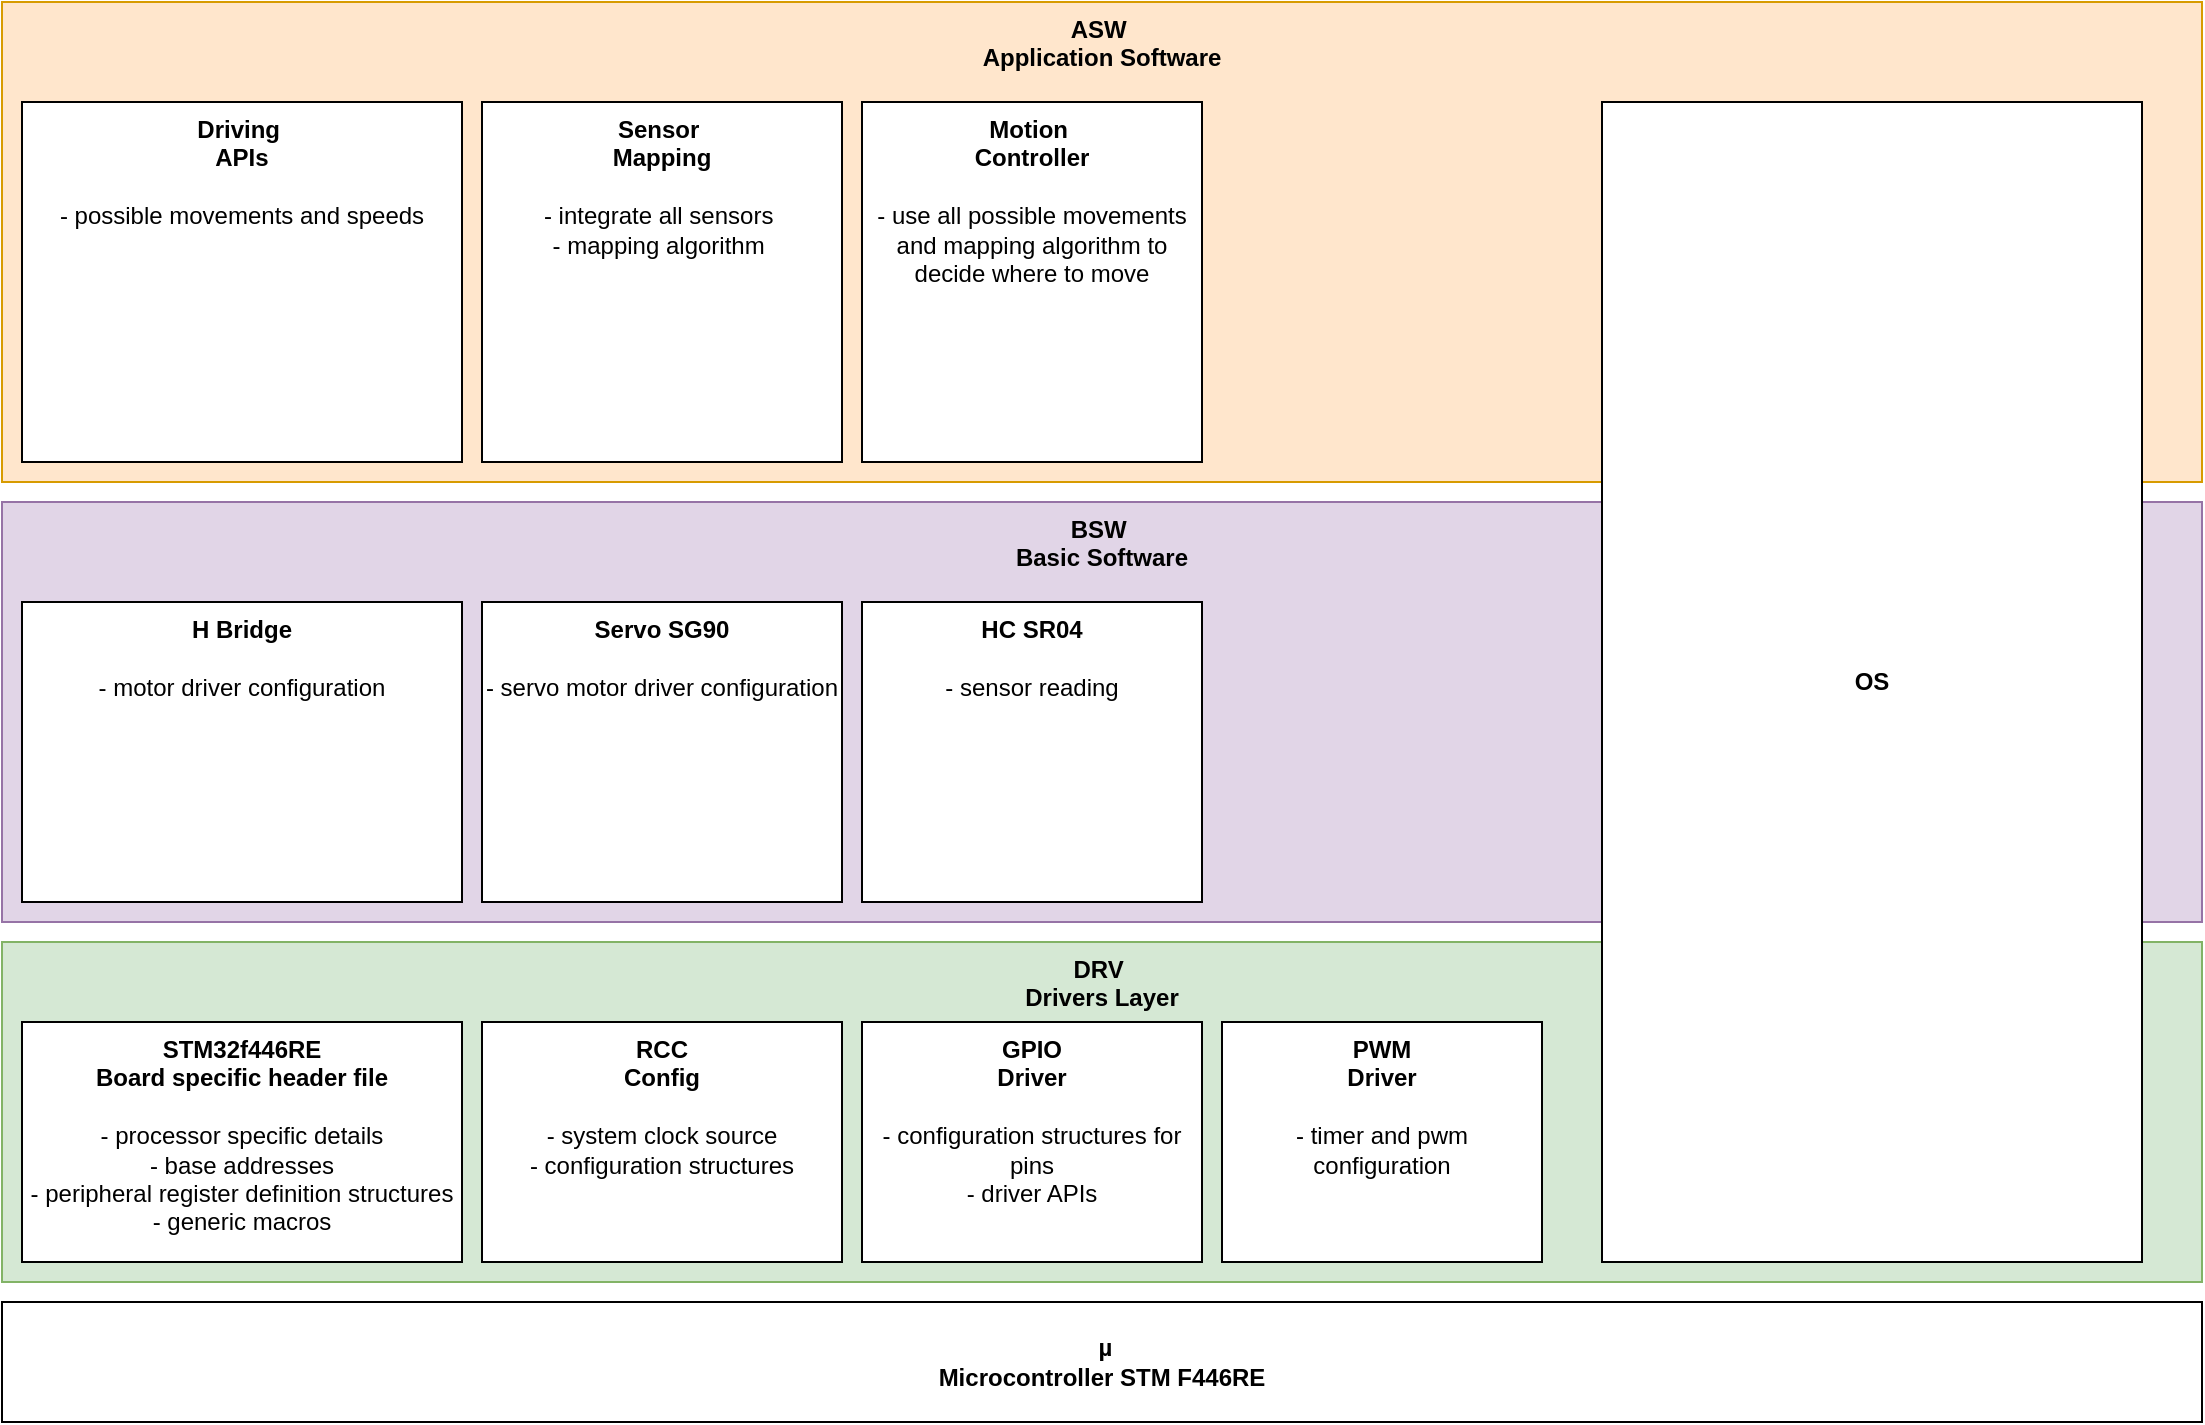 <mxfile version="24.4.13" type="device" pages="3">
  <diagram name="Layers" id="9f46799a-70d6-7492-0946-bef42562c5a5">
    <mxGraphModel dx="1434" dy="866" grid="1" gridSize="10" guides="1" tooltips="1" connect="1" arrows="1" fold="1" page="1" pageScale="1" pageWidth="1100" pageHeight="850" background="none" math="0" shadow="0">
      <root>
        <mxCell id="0" />
        <mxCell id="1" parent="0" />
        <mxCell id="WN5MQBMDulGKWuoHuriL-1" value="&lt;b&gt;&amp;nbsp;µ&lt;br&gt;Microcontroller STM F446RE&lt;/b&gt;" style="rounded=0;whiteSpace=wrap;html=1;" parent="1" vertex="1">
          <mxGeometry y="790" width="1100" height="60" as="geometry" />
        </mxCell>
        <mxCell id="WN5MQBMDulGKWuoHuriL-4" value="&lt;b&gt;BSW&amp;nbsp;&lt;/b&gt;&lt;div&gt;&lt;b&gt;Basic Software&lt;/b&gt;&lt;/div&gt;" style="rounded=0;whiteSpace=wrap;html=1;fillColor=#e1d5e7;strokeColor=#9673a6;verticalAlign=top;" parent="1" vertex="1">
          <mxGeometry y="390" width="1100" height="210" as="geometry" />
        </mxCell>
        <mxCell id="WN5MQBMDulGKWuoHuriL-8" value="&lt;b&gt;ASW&amp;nbsp;&lt;/b&gt;&lt;div&gt;&lt;b&gt;Application Software&lt;/b&gt;&lt;/div&gt;" style="rounded=0;whiteSpace=wrap;html=1;fillColor=#ffe6cc;strokeColor=#d79b00;verticalAlign=top;" parent="1" vertex="1">
          <mxGeometry y="140" width="1100" height="240" as="geometry" />
        </mxCell>
        <UserObject label="&lt;b&gt;DRV&amp;nbsp;&lt;/b&gt;&lt;div&gt;&lt;b&gt;Drivers Layer&lt;/b&gt;&lt;/div&gt;" id="WN5MQBMDulGKWuoHuriL-2">
          <mxCell style="rounded=0;fillColor=#d5e8d4;strokeColor=#82b366;labelPosition=center;verticalLabelPosition=middle;align=center;verticalAlign=top;labelBackgroundColor=none;whiteSpace=wrap;html=1;" parent="1" vertex="1">
            <mxGeometry y="610" width="1100" height="170" as="geometry" />
          </mxCell>
        </UserObject>
        <mxCell id="MaiEa1hWjcTWE9phahz4-1" value="&lt;b&gt;GPIO &lt;br&gt;Driver&lt;/b&gt;&lt;div&gt;&lt;b&gt;&lt;br&gt;&lt;/b&gt;&lt;/div&gt;&lt;div&gt;- configuration structures for pins&lt;/div&gt;&lt;div&gt;- driver APIs&lt;/div&gt;" style="rounded=0;whiteSpace=wrap;html=1;verticalAlign=top;" parent="1" vertex="1">
          <mxGeometry x="430" y="650" width="170" height="120" as="geometry" />
        </mxCell>
        <mxCell id="MaiEa1hWjcTWE9phahz4-2" value="&lt;b&gt;RCC&lt;/b&gt;&lt;div&gt;&lt;b&gt;Config&lt;/b&gt;&lt;/div&gt;&lt;div&gt;&lt;b&gt;&lt;br&gt;&lt;/b&gt;&lt;/div&gt;&lt;div&gt;- system clock source&lt;/div&gt;&lt;div&gt;- configuration structures&lt;/div&gt;" style="rounded=0;whiteSpace=wrap;html=1;verticalAlign=top;" parent="1" vertex="1">
          <mxGeometry x="240" y="650" width="180" height="120" as="geometry" />
        </mxCell>
        <mxCell id="MaiEa1hWjcTWE9phahz4-3" value="&lt;b&gt;STM32f446RE &lt;br&gt;Board specific header file&lt;/b&gt;&lt;div&gt;&lt;b&gt;&lt;br&gt;&lt;/b&gt;&lt;div&gt;- processor specific details&lt;/div&gt;&lt;div&gt;- base addresses&lt;/div&gt;&lt;div&gt;- peripheral register definition structures&lt;/div&gt;&lt;div&gt;- generic macros&lt;/div&gt;&lt;/div&gt;" style="rounded=0;whiteSpace=wrap;html=1;verticalAlign=top;" parent="1" vertex="1">
          <mxGeometry x="10" y="650" width="220" height="120" as="geometry" />
        </mxCell>
        <mxCell id="MaiEa1hWjcTWE9phahz4-4" value="&lt;b&gt;H Bridge&lt;/b&gt;&lt;div&gt;&lt;b&gt;&lt;br&gt;&lt;/b&gt;&lt;/div&gt;&lt;div&gt;- motor driver configuration&lt;/div&gt;" style="rounded=0;whiteSpace=wrap;html=1;verticalAlign=top;" parent="1" vertex="1">
          <mxGeometry x="10" y="440" width="220" height="150" as="geometry" />
        </mxCell>
        <mxCell id="MaiEa1hWjcTWE9phahz4-5" value="&lt;b&gt;HC SR04&lt;/b&gt;&lt;div&gt;&lt;b&gt;&lt;br&gt;&lt;/b&gt;&lt;/div&gt;&lt;div&gt;- sensor reading&lt;/div&gt;" style="rounded=0;whiteSpace=wrap;html=1;verticalAlign=top;" parent="1" vertex="1">
          <mxGeometry x="430" y="440" width="170" height="150" as="geometry" />
        </mxCell>
        <mxCell id="zBuO3BiTxqF9sawM44CD-1" value="&lt;b&gt;PWM&lt;/b&gt;&lt;div&gt;&lt;b&gt;Driver&lt;/b&gt;&lt;/div&gt;&lt;div&gt;&lt;b&gt;&lt;br&gt;&lt;/b&gt;&lt;/div&gt;&lt;div&gt;- timer and pwm configuration&lt;/div&gt;" style="rounded=0;whiteSpace=wrap;html=1;verticalAlign=top;" parent="1" vertex="1">
          <mxGeometry x="610" y="650" width="160" height="120" as="geometry" />
        </mxCell>
        <mxCell id="a-IMrQ7gRq2YyWGtW2x3-1" value="&lt;div&gt;&lt;b&gt;Driving&amp;nbsp;&lt;/b&gt;&lt;/div&gt;&lt;div&gt;&lt;b&gt;APIs&lt;/b&gt;&lt;/div&gt;&lt;div&gt;&lt;b&gt;&lt;br&gt;&lt;/b&gt;&lt;/div&gt;&lt;div&gt;- possible movements and speeds&lt;/div&gt;" style="rounded=0;whiteSpace=wrap;html=1;verticalAlign=top;" parent="1" vertex="1">
          <mxGeometry x="10" y="190" width="220" height="180" as="geometry" />
        </mxCell>
        <mxCell id="a-IMrQ7gRq2YyWGtW2x3-2" value="&lt;b&gt;Sensor&amp;nbsp;&lt;/b&gt;&lt;div&gt;&lt;b&gt;Mapping&lt;/b&gt;&lt;/div&gt;&lt;div&gt;&lt;b&gt;&lt;br&gt;&lt;/b&gt;&lt;/div&gt;&lt;div&gt;- integrate all sensors&amp;nbsp;&lt;/div&gt;&lt;div&gt;- mapping algorithm&amp;nbsp;&lt;/div&gt;" style="rounded=0;whiteSpace=wrap;html=1;verticalAlign=top;" parent="1" vertex="1">
          <mxGeometry x="240" y="190" width="180" height="180" as="geometry" />
        </mxCell>
        <mxCell id="a-IMrQ7gRq2YyWGtW2x3-3" value="&lt;b&gt;Motion&amp;nbsp;&lt;/b&gt;&lt;div&gt;&lt;b&gt;Controller&lt;/b&gt;&lt;/div&gt;&lt;div&gt;&lt;b&gt;&lt;br&gt;&lt;/b&gt;&lt;/div&gt;&lt;div&gt;- use all possible movements and mapping algorithm to decide where to move&lt;/div&gt;" style="rounded=0;whiteSpace=wrap;html=1;verticalAlign=top;" parent="1" vertex="1">
          <mxGeometry x="430" y="190" width="170" height="180" as="geometry" />
        </mxCell>
        <mxCell id="wkVM5qidmTQ8ACAwtAOG-1" value="&lt;b&gt;Servo SG90&lt;/b&gt;&lt;div&gt;&lt;b&gt;&lt;br&gt;&lt;/b&gt;&lt;/div&gt;&lt;div&gt;- servo motor driver configuration&lt;/div&gt;" style="rounded=0;whiteSpace=wrap;html=1;verticalAlign=top;" parent="1" vertex="1">
          <mxGeometry x="240" y="440" width="180" height="150" as="geometry" />
        </mxCell>
        <mxCell id="mB2uV90OdampBJ-iTViw-1" value="&lt;b&gt;OS&lt;/b&gt;" style="rounded=0;whiteSpace=wrap;html=1;" vertex="1" parent="1">
          <mxGeometry x="800" y="190" width="270" height="580" as="geometry" />
        </mxCell>
      </root>
    </mxGraphModel>
  </diagram>
  <diagram id="C_FHzEb-dXRl69qqiuh0" name="Interactions">
    <mxGraphModel dx="2049" dy="2166" grid="1" gridSize="10" guides="1" tooltips="1" connect="1" arrows="1" fold="1" page="1" pageScale="1" pageWidth="850" pageHeight="1100" math="0" shadow="0">
      <root>
        <mxCell id="0" />
        <mxCell id="1" parent="0" />
        <mxCell id="bQyWpGzspWKE9kRidEea-1" value="&lt;b&gt;&amp;nbsp;µ&lt;br&gt;Microcontroller STM F446RE&lt;/b&gt;" style="rounded=0;whiteSpace=wrap;html=1;" parent="1" vertex="1">
          <mxGeometry x="10" y="1020" width="1020" height="60" as="geometry" />
        </mxCell>
        <mxCell id="bQyWpGzspWKE9kRidEea-5" value="&lt;b&gt;GPIO &lt;br&gt;Driver&lt;/b&gt;&lt;div&gt;&lt;b&gt;&lt;br&gt;&lt;/b&gt;&lt;/div&gt;&lt;div&gt;- configuration structures for pins&lt;/div&gt;&lt;div&gt;- driver APIs&lt;/div&gt;" style="rounded=0;whiteSpace=wrap;html=1;verticalAlign=top;fillColor=#d5e8d4;strokeColor=#82b366;" parent="1" vertex="1">
          <mxGeometry x="430" y="740" width="170" height="120" as="geometry" />
        </mxCell>
        <mxCell id="bQyWpGzspWKE9kRidEea-6" value="&lt;b&gt;RCC&lt;/b&gt;&lt;div&gt;&lt;b&gt;Config&lt;/b&gt;&lt;/div&gt;&lt;div&gt;&lt;b&gt;&lt;br&gt;&lt;/b&gt;&lt;/div&gt;&lt;div&gt;- system clock source&lt;/div&gt;&lt;div&gt;- configuration structures&lt;/div&gt;" style="rounded=0;whiteSpace=wrap;html=1;verticalAlign=top;fillColor=#d5e8d4;strokeColor=#82b366;" parent="1" vertex="1">
          <mxGeometry x="650" y="740" width="180" height="120" as="geometry" />
        </mxCell>
        <mxCell id="bQyWpGzspWKE9kRidEea-44" style="edgeStyle=orthogonalEdgeStyle;rounded=0;orthogonalLoop=1;jettySize=auto;html=1;entryX=0.5;entryY=1;entryDx=0;entryDy=0;" parent="1" source="bQyWpGzspWKE9kRidEea-7" target="bQyWpGzspWKE9kRidEea-6" edge="1">
          <mxGeometry relative="1" as="geometry" />
        </mxCell>
        <mxCell id="bQyWpGzspWKE9kRidEea-45" style="edgeStyle=orthogonalEdgeStyle;rounded=0;orthogonalLoop=1;jettySize=auto;html=1;exitX=0.5;exitY=0;exitDx=0;exitDy=0;entryX=0.5;entryY=1;entryDx=0;entryDy=0;" parent="1" source="bQyWpGzspWKE9kRidEea-7" target="bQyWpGzspWKE9kRidEea-5" edge="1">
          <mxGeometry relative="1" as="geometry" />
        </mxCell>
        <mxCell id="bQyWpGzspWKE9kRidEea-7" value="&lt;b&gt;STM32f446RE &lt;br&gt;Board specific header file&lt;/b&gt;&lt;div&gt;&lt;b&gt;&lt;br&gt;&lt;/b&gt;&lt;div&gt;- processor specific details&lt;/div&gt;&lt;div&gt;- base addresses&lt;/div&gt;&lt;div&gt;- peripheral register definition structures&lt;/div&gt;&lt;div&gt;- generic macros&lt;/div&gt;&lt;/div&gt;" style="rounded=0;whiteSpace=wrap;html=1;verticalAlign=top;fillColor=#d5e8d4;strokeColor=#82b366;" parent="1" vertex="1">
          <mxGeometry x="405" y="880" width="220" height="120" as="geometry" />
        </mxCell>
        <mxCell id="bQyWpGzspWKE9kRidEea-35" style="edgeStyle=orthogonalEdgeStyle;rounded=0;orthogonalLoop=1;jettySize=auto;html=1;exitX=0.25;exitY=1;exitDx=0;exitDy=0;entryX=0;entryY=0.5;entryDx=0;entryDy=0;" parent="1" source="bQyWpGzspWKE9kRidEea-8" target="bQyWpGzspWKE9kRidEea-10" edge="1">
          <mxGeometry relative="1" as="geometry">
            <Array as="points">
              <mxPoint x="65" y="800" />
            </Array>
          </mxGeometry>
        </mxCell>
        <mxCell id="bQyWpGzspWKE9kRidEea-8" value="&lt;b&gt;H Bridge&lt;/b&gt;&lt;div&gt;&lt;b&gt;&lt;br&gt;&lt;/b&gt;&lt;/div&gt;&lt;div&gt;- motor driver configuration&lt;/div&gt;" style="rounded=0;whiteSpace=wrap;html=1;verticalAlign=top;fillColor=#e1d5e7;strokeColor=#9673a6;" parent="1" vertex="1">
          <mxGeometry x="10" y="440" width="220" height="150" as="geometry" />
        </mxCell>
        <mxCell id="bQyWpGzspWKE9kRidEea-25" style="edgeStyle=orthogonalEdgeStyle;rounded=0;orthogonalLoop=1;jettySize=auto;html=1;entryX=0.75;entryY=1;entryDx=0;entryDy=0;" parent="1" source="bQyWpGzspWKE9kRidEea-9" target="bQyWpGzspWKE9kRidEea-12" edge="1">
          <mxGeometry relative="1" as="geometry">
            <Array as="points">
              <mxPoint x="515" y="300" />
              <mxPoint x="375" y="300" />
            </Array>
          </mxGeometry>
        </mxCell>
        <mxCell id="bQyWpGzspWKE9kRidEea-9" value="&lt;b&gt;HC SR04&lt;/b&gt;&lt;div&gt;&lt;b&gt;&lt;br&gt;&lt;/b&gt;&lt;/div&gt;&lt;div&gt;- sensor reading&lt;/div&gt;" style="rounded=0;whiteSpace=wrap;html=1;verticalAlign=top;fillColor=#e1d5e7;strokeColor=#9673a6;" parent="1" vertex="1">
          <mxGeometry x="430" y="440" width="170" height="150" as="geometry" />
        </mxCell>
        <mxCell id="bQyWpGzspWKE9kRidEea-10" value="&lt;b&gt;PWM&lt;/b&gt;&lt;div&gt;&lt;b&gt;Driver&lt;/b&gt;&lt;/div&gt;&lt;div&gt;&lt;b&gt;&lt;br&gt;&lt;/b&gt;&lt;/div&gt;&lt;div&gt;- timer and pwm configuration&lt;/div&gt;" style="rounded=0;whiteSpace=wrap;html=1;verticalAlign=top;fillColor=#d5e8d4;strokeColor=#82b366;" parent="1" vertex="1">
          <mxGeometry x="140" y="740" width="160" height="120" as="geometry" />
        </mxCell>
        <mxCell id="bQyWpGzspWKE9kRidEea-21" style="edgeStyle=orthogonalEdgeStyle;rounded=0;orthogonalLoop=1;jettySize=auto;html=1;entryX=0.5;entryY=0;entryDx=0;entryDy=0;" parent="1" source="bQyWpGzspWKE9kRidEea-11" target="bQyWpGzspWKE9kRidEea-8" edge="1">
          <mxGeometry relative="1" as="geometry" />
        </mxCell>
        <mxCell id="bQyWpGzspWKE9kRidEea-22" style="edgeStyle=orthogonalEdgeStyle;rounded=0;orthogonalLoop=1;jettySize=auto;html=1;entryX=0.5;entryY=0;entryDx=0;entryDy=0;" parent="1" source="bQyWpGzspWKE9kRidEea-11" target="bQyWpGzspWKE9kRidEea-14" edge="1">
          <mxGeometry relative="1" as="geometry">
            <Array as="points">
              <mxPoint x="120" y="310" />
              <mxPoint x="330" y="310" />
            </Array>
          </mxGeometry>
        </mxCell>
        <mxCell id="bQyWpGzspWKE9kRidEea-11" value="&lt;div&gt;&lt;b&gt;Driving&amp;nbsp;&lt;/b&gt;&lt;/div&gt;&lt;div&gt;&lt;b&gt;APIs&lt;/b&gt;&lt;/div&gt;&lt;div&gt;&lt;b&gt;&lt;br&gt;&lt;/b&gt;&lt;/div&gt;&lt;div&gt;- possible movements and speeds&lt;/div&gt;" style="rounded=0;whiteSpace=wrap;html=1;verticalAlign=top;fillColor=#ffe6cc;strokeColor=#d79b00;" parent="1" vertex="1">
          <mxGeometry x="10" y="90" width="220" height="180" as="geometry" />
        </mxCell>
        <mxCell id="bQyWpGzspWKE9kRidEea-16" value="" style="edgeStyle=orthogonalEdgeStyle;rounded=0;orthogonalLoop=1;jettySize=auto;html=1;entryX=0;entryY=0.5;entryDx=0;entryDy=0;" parent="1" source="bQyWpGzspWKE9kRidEea-12" target="bQyWpGzspWKE9kRidEea-13" edge="1">
          <mxGeometry relative="1" as="geometry">
            <mxPoint x="530" y="180" as="targetPoint" />
          </mxGeometry>
        </mxCell>
        <mxCell id="bQyWpGzspWKE9kRidEea-12" value="&lt;b&gt;Sensor&amp;nbsp;&lt;/b&gt;&lt;div&gt;&lt;b&gt;Mapping&lt;/b&gt;&lt;/div&gt;&lt;div&gt;&lt;b&gt;&lt;br&gt;&lt;/b&gt;&lt;/div&gt;&lt;div&gt;- integrate all sensors&amp;nbsp;&lt;/div&gt;&lt;div&gt;- mapping algorithm&amp;nbsp;&lt;/div&gt;" style="rounded=0;whiteSpace=wrap;html=1;verticalAlign=top;fillColor=#ffe6cc;strokeColor=#d79b00;" parent="1" vertex="1">
          <mxGeometry x="240" y="90" width="180" height="180" as="geometry" />
        </mxCell>
        <mxCell id="bQyWpGzspWKE9kRidEea-18" style="edgeStyle=orthogonalEdgeStyle;rounded=0;orthogonalLoop=1;jettySize=auto;html=1;entryX=0.5;entryY=0;entryDx=0;entryDy=0;" parent="1" source="bQyWpGzspWKE9kRidEea-13" target="bQyWpGzspWKE9kRidEea-11" edge="1">
          <mxGeometry relative="1" as="geometry">
            <Array as="points">
              <mxPoint x="665" y="10" />
              <mxPoint x="120" y="10" />
            </Array>
          </mxGeometry>
        </mxCell>
        <mxCell id="bQyWpGzspWKE9kRidEea-23" style="edgeStyle=orthogonalEdgeStyle;rounded=0;orthogonalLoop=1;jettySize=auto;html=1;exitX=0;exitY=0.75;exitDx=0;exitDy=0;entryX=1;entryY=0.75;entryDx=0;entryDy=0;" parent="1" source="bQyWpGzspWKE9kRidEea-13" target="bQyWpGzspWKE9kRidEea-12" edge="1">
          <mxGeometry relative="1" as="geometry" />
        </mxCell>
        <mxCell id="bQyWpGzspWKE9kRidEea-13" value="&lt;b&gt;Motion&amp;nbsp;&lt;/b&gt;&lt;div&gt;&lt;b&gt;Controller&lt;/b&gt;&lt;/div&gt;&lt;div&gt;&lt;b&gt;&lt;br&gt;&lt;/b&gt;&lt;/div&gt;&lt;div&gt;- use all possible movements and mapping algorithm to decide where to move&lt;/div&gt;" style="rounded=0;whiteSpace=wrap;html=1;verticalAlign=top;fillColor=#ffe6cc;strokeColor=#d79b00;" parent="1" vertex="1">
          <mxGeometry x="580" y="90" width="170" height="180" as="geometry" />
        </mxCell>
        <mxCell id="bQyWpGzspWKE9kRidEea-14" value="&lt;b&gt;Servo SG90&lt;/b&gt;&lt;div&gt;&lt;b&gt;&lt;br&gt;&lt;/b&gt;&lt;/div&gt;&lt;div&gt;- servo motor driver configuration&lt;/div&gt;" style="rounded=0;whiteSpace=wrap;html=1;verticalAlign=top;fillColor=#e1d5e7;strokeColor=#9673a6;" parent="1" vertex="1">
          <mxGeometry x="240" y="440" width="180" height="150" as="geometry" />
        </mxCell>
        <mxCell id="bQyWpGzspWKE9kRidEea-17" value="Obstacles and clear roads&amp;nbsp;" style="text;html=1;align=center;verticalAlign=middle;whiteSpace=wrap;rounded=0;" parent="1" vertex="1">
          <mxGeometry x="420" y="150" width="160" height="30" as="geometry" />
        </mxCell>
        <mxCell id="bQyWpGzspWKE9kRidEea-19" value="Moving direction, speed" style="text;html=1;align=center;verticalAlign=middle;whiteSpace=wrap;rounded=0;" parent="1" vertex="1">
          <mxGeometry x="240" y="-20" width="300" height="30" as="geometry" />
        </mxCell>
        <mxCell id="bQyWpGzspWKE9kRidEea-24" value="position updates" style="text;html=1;align=center;verticalAlign=middle;whiteSpace=wrap;rounded=0;" parent="1" vertex="1">
          <mxGeometry x="425" y="225" width="160" height="30" as="geometry" />
        </mxCell>
        <mxCell id="bQyWpGzspWKE9kRidEea-26" value="sensors readings" style="text;html=1;align=center;verticalAlign=middle;whiteSpace=wrap;rounded=0;" parent="1" vertex="1">
          <mxGeometry x="360" y="300" width="160" height="30" as="geometry" />
        </mxCell>
        <mxCell id="bQyWpGzspWKE9kRidEea-31" value="direction, angle" style="text;html=1;align=center;verticalAlign=middle;whiteSpace=wrap;rounded=0;" parent="1" vertex="1">
          <mxGeometry x="70" y="280" width="300" height="30" as="geometry" />
        </mxCell>
        <mxCell id="bQyWpGzspWKE9kRidEea-34" value="period, frequency, duty cycle" style="text;html=1;align=center;verticalAlign=middle;whiteSpace=wrap;rounded=0;rotation=-90;" parent="1" vertex="1">
          <mxGeometry x="-94" y="690" width="300" height="30" as="geometry" />
        </mxCell>
        <mxCell id="bQyWpGzspWKE9kRidEea-39" value="" style="endArrow=classic;startArrow=classic;html=1;rounded=0;entryX=0.5;entryY=1;entryDx=0;entryDy=0;exitX=0.5;exitY=0;exitDx=0;exitDy=0;" parent="1" source="bQyWpGzspWKE9kRidEea-5" target="bQyWpGzspWKE9kRidEea-9" edge="1">
          <mxGeometry width="50" height="50" relative="1" as="geometry">
            <mxPoint x="390" y="690" as="sourcePoint" />
            <mxPoint x="440" y="640" as="targetPoint" />
          </mxGeometry>
        </mxCell>
        <mxCell id="bQyWpGzspWKE9kRidEea-41" value="" style="endArrow=classic;startArrow=classic;html=1;rounded=0;entryX=0;entryY=0.5;entryDx=0;entryDy=0;exitX=1;exitY=0.5;exitDx=0;exitDy=0;" parent="1" source="bQyWpGzspWKE9kRidEea-5" target="bQyWpGzspWKE9kRidEea-6" edge="1">
          <mxGeometry width="50" height="50" relative="1" as="geometry">
            <mxPoint x="490" y="740" as="sourcePoint" />
            <mxPoint x="540" y="690" as="targetPoint" />
          </mxGeometry>
        </mxCell>
        <mxCell id="bQyWpGzspWKE9kRidEea-43" style="edgeStyle=orthogonalEdgeStyle;rounded=0;orthogonalLoop=1;jettySize=auto;html=1;entryX=0.5;entryY=1;entryDx=0;entryDy=0;" parent="1" source="bQyWpGzspWKE9kRidEea-7" target="bQyWpGzspWKE9kRidEea-10" edge="1">
          <mxGeometry relative="1" as="geometry" />
        </mxCell>
        <mxCell id="bQyWpGzspWKE9kRidEea-51" value="" style="endArrow=classic;startArrow=classic;html=1;rounded=0;exitX=0.5;exitY=1;exitDx=0;exitDy=0;" parent="1" source="bQyWpGzspWKE9kRidEea-8" edge="1">
          <mxGeometry width="50" height="50" relative="1" as="geometry">
            <mxPoint x="550" y="600" as="sourcePoint" />
            <mxPoint x="430" y="760" as="targetPoint" />
            <Array as="points">
              <mxPoint x="120" y="660" />
              <mxPoint x="320" y="660" />
              <mxPoint x="320" y="760" />
            </Array>
          </mxGeometry>
        </mxCell>
        <mxCell id="bQyWpGzspWKE9kRidEea-52" value="pin configuration" style="text;html=1;align=center;verticalAlign=middle;whiteSpace=wrap;rounded=0;" parent="1" vertex="1">
          <mxGeometry x="20" y="635" width="300" height="30" as="geometry" />
        </mxCell>
        <mxCell id="bQyWpGzspWKE9kRidEea-53" value="pin configuration" style="text;html=1;align=center;verticalAlign=middle;whiteSpace=wrap;rounded=0;rotation=-90;" parent="1" vertex="1">
          <mxGeometry x="375" y="647" width="300" height="30" as="geometry" />
        </mxCell>
        <mxCell id="bQyWpGzspWKE9kRidEea-54" value="" style="endArrow=classic;startArrow=classic;html=1;rounded=0;exitX=0.75;exitY=1;exitDx=0;exitDy=0;entryX=0.289;entryY=-0.017;entryDx=0;entryDy=0;entryPerimeter=0;" parent="1" source="bQyWpGzspWKE9kRidEea-14" target="bQyWpGzspWKE9kRidEea-5" edge="1">
          <mxGeometry width="50" height="50" relative="1" as="geometry">
            <mxPoint x="550" y="600" as="sourcePoint" />
            <mxPoint x="460" y="740" as="targetPoint" />
            <Array as="points">
              <mxPoint x="375" y="640" />
              <mxPoint x="480" y="640" />
            </Array>
          </mxGeometry>
        </mxCell>
        <mxCell id="bQyWpGzspWKE9kRidEea-55" value="pin configuration" style="text;html=1;align=center;verticalAlign=middle;whiteSpace=wrap;rounded=0;" parent="1" vertex="1">
          <mxGeometry x="275" y="617" width="300" height="30" as="geometry" />
        </mxCell>
        <mxCell id="bQyWpGzspWKE9kRidEea-56" value="" style="endArrow=classic;startArrow=classic;html=1;rounded=0;entryX=1;entryY=0.5;entryDx=0;entryDy=0;exitX=0;exitY=0.5;exitDx=0;exitDy=0;" parent="1" source="bQyWpGzspWKE9kRidEea-5" target="bQyWpGzspWKE9kRidEea-10" edge="1">
          <mxGeometry width="50" height="50" relative="1" as="geometry">
            <mxPoint x="550" y="600" as="sourcePoint" />
            <mxPoint x="600" y="550" as="targetPoint" />
          </mxGeometry>
        </mxCell>
        <mxCell id="bQyWpGzspWKE9kRidEea-57" value="pin configuration" style="text;html=1;align=center;verticalAlign=middle;whiteSpace=wrap;rounded=0;" parent="1" vertex="1">
          <mxGeometry x="217" y="792" width="300" height="30" as="geometry" />
        </mxCell>
        <mxCell id="JhBqDukEGx0WM8OrbGzM-1" value="direction, speed" style="text;html=1;align=center;verticalAlign=middle;whiteSpace=wrap;rounded=0;rotation=-90;" parent="1" vertex="1">
          <mxGeometry x="-40" y="340" width="300" height="30" as="geometry" />
        </mxCell>
        <mxCell id="JhBqDukEGx0WM8OrbGzM-2" style="edgeStyle=orthogonalEdgeStyle;rounded=0;orthogonalLoop=1;jettySize=auto;html=1;entryX=1;entryY=0.358;entryDx=0;entryDy=0;entryPerimeter=0;" parent="1" source="bQyWpGzspWKE9kRidEea-14" target="bQyWpGzspWKE9kRidEea-10" edge="1">
          <mxGeometry relative="1" as="geometry" />
        </mxCell>
        <mxCell id="M5rpABA7w1dHyp91L7e_-1" value="period, frequency, duty cycle" style="text;html=1;align=center;verticalAlign=middle;whiteSpace=wrap;rounded=0;rotation=-90;" parent="1" vertex="1">
          <mxGeometry x="189" y="661" width="300" height="30" as="geometry" />
        </mxCell>
        <mxCell id="nwzIpaAs6yD1lBKTuvlG-2" style="edgeStyle=orthogonalEdgeStyle;rounded=0;orthogonalLoop=1;jettySize=auto;html=1;entryX=1;entryY=0.5;entryDx=0;entryDy=0;" edge="1" parent="1" source="nwzIpaAs6yD1lBKTuvlG-1" target="bQyWpGzspWKE9kRidEea-13">
          <mxGeometry relative="1" as="geometry" />
        </mxCell>
        <mxCell id="nwzIpaAs6yD1lBKTuvlG-1" value="OS" style="rounded=0;whiteSpace=wrap;html=1;verticalAlign=middle;fillColor=#f5f5f5;strokeColor=#666666;fontColor=#333333;" vertex="1" parent="1">
          <mxGeometry x="860" y="90" width="170" height="910" as="geometry" />
        </mxCell>
        <mxCell id="nwzIpaAs6yD1lBKTuvlG-3" value="Cyclic Call 25ms" style="text;html=1;align=center;verticalAlign=middle;whiteSpace=wrap;rounded=0;rotation=-90;" vertex="1" parent="1">
          <mxGeometry x="710" y="330" width="160" height="30" as="geometry" />
        </mxCell>
      </root>
    </mxGraphModel>
  </diagram>
  <diagram id="H8i2yRGWHmaviaE664-i" name="System ">
    <mxGraphModel dx="1434" dy="866" grid="1" gridSize="10" guides="1" tooltips="1" connect="1" arrows="1" fold="1" page="1" pageScale="1" pageWidth="850" pageHeight="1100" math="0" shadow="0">
      <root>
        <mxCell id="0" />
        <mxCell id="1" parent="0" />
        <mxCell id="gvdAtMeaizBIVgEbx-9z-1" value="" style="rounded=0;whiteSpace=wrap;html=1;" parent="1" vertex="1">
          <mxGeometry x="200" y="40" width="440" height="560" as="geometry" />
        </mxCell>
        <mxCell id="gvdAtMeaizBIVgEbx-9z-2" value="SG90&amp;nbsp;&lt;div&gt;Servo&lt;/div&gt;" style="rounded=1;whiteSpace=wrap;html=1;fillColor=#1ba1e2;strokeColor=#006EAF;fontColor=#ffffff;" parent="1" vertex="1">
          <mxGeometry x="350" y="470" width="120" height="60" as="geometry" />
        </mxCell>
        <mxCell id="gvdAtMeaizBIVgEbx-9z-3" value="HCSR04&amp;nbsp;&lt;div&gt;Sensor&lt;/div&gt;" style="rounded=1;whiteSpace=wrap;html=1;fillColor=#b0e3e6;strokeColor=#0e8088;" parent="1" vertex="1">
          <mxGeometry x="350" y="540" width="120" height="60" as="geometry" />
        </mxCell>
        <mxCell id="gvdAtMeaizBIVgEbx-9z-10" style="edgeStyle=orthogonalEdgeStyle;rounded=0;orthogonalLoop=1;jettySize=auto;html=1;" parent="1" source="gvdAtMeaizBIVgEbx-9z-5" target="gvdAtMeaizBIVgEbx-9z-7" edge="1">
          <mxGeometry relative="1" as="geometry" />
        </mxCell>
        <mxCell id="gvdAtMeaizBIVgEbx-9z-11" style="edgeStyle=orthogonalEdgeStyle;rounded=0;orthogonalLoop=1;jettySize=auto;html=1;" parent="1" source="gvdAtMeaizBIVgEbx-9z-5" target="gvdAtMeaizBIVgEbx-9z-8" edge="1">
          <mxGeometry relative="1" as="geometry" />
        </mxCell>
        <mxCell id="gvdAtMeaizBIVgEbx-9z-5" value="&amp;nbsp;L298N&amp;nbsp;&lt;div&gt;H Bridge&lt;br&gt;&lt;/div&gt;" style="whiteSpace=wrap;html=1;aspect=fixed;fillColor=#f8cecc;strokeColor=#b85450;" parent="1" vertex="1">
          <mxGeometry x="240" y="180" width="80" height="80" as="geometry" />
        </mxCell>
        <mxCell id="gvdAtMeaizBIVgEbx-9z-12" style="edgeStyle=orthogonalEdgeStyle;rounded=0;orthogonalLoop=1;jettySize=auto;html=1;exitX=0;exitY=0.5;exitDx=0;exitDy=0;entryX=0.5;entryY=1;entryDx=0;entryDy=0;" parent="1" source="gvdAtMeaizBIVgEbx-9z-6" target="gvdAtMeaizBIVgEbx-9z-5" edge="1">
          <mxGeometry relative="1" as="geometry" />
        </mxCell>
        <mxCell id="gvdAtMeaizBIVgEbx-9z-15" style="edgeStyle=orthogonalEdgeStyle;rounded=0;orthogonalLoop=1;jettySize=auto;html=1;" parent="1" source="gvdAtMeaizBIVgEbx-9z-6" target="gvdAtMeaizBIVgEbx-9z-2" edge="1">
          <mxGeometry relative="1" as="geometry" />
        </mxCell>
        <mxCell id="gvdAtMeaizBIVgEbx-9z-6" value="STM32 Nucleo F446RE" style="whiteSpace=wrap;html=1;aspect=fixed;fillColor=#dae8fc;strokeColor=#6c8ebf;" parent="1" vertex="1">
          <mxGeometry x="400" y="230" width="160" height="160" as="geometry" />
        </mxCell>
        <mxCell id="gvdAtMeaizBIVgEbx-9z-7" value="DC Gearbox&amp;nbsp;&lt;div&gt;Motor&lt;/div&gt;" style="rounded=1;whiteSpace=wrap;html=1;fillColor=#fff2cc;strokeColor=#d6b656;" parent="1" vertex="1">
          <mxGeometry x="210" y="80" width="120" height="60" as="geometry" />
        </mxCell>
        <mxCell id="gvdAtMeaizBIVgEbx-9z-8" value="DC Gearbox&amp;nbsp;&lt;div&gt;Motor&lt;/div&gt;" style="rounded=1;whiteSpace=wrap;html=1;fillColor=#fff2cc;strokeColor=#d6b656;" parent="1" vertex="1">
          <mxGeometry x="510" y="80" width="120" height="60" as="geometry" />
        </mxCell>
        <mxCell id="gvdAtMeaizBIVgEbx-9z-16" style="edgeStyle=orthogonalEdgeStyle;rounded=0;orthogonalLoop=1;jettySize=auto;html=1;entryX=0;entryY=0.5;entryDx=0;entryDy=0;" parent="1" source="gvdAtMeaizBIVgEbx-9z-9" target="gvdAtMeaizBIVgEbx-9z-5" edge="1">
          <mxGeometry relative="1" as="geometry">
            <Array as="points">
              <mxPoint x="220" y="395" />
              <mxPoint x="220" y="220" />
            </Array>
          </mxGeometry>
        </mxCell>
        <mxCell id="gvdAtMeaizBIVgEbx-9z-17" style="edgeStyle=orthogonalEdgeStyle;rounded=0;orthogonalLoop=1;jettySize=auto;html=1;entryX=0;entryY=0.75;entryDx=0;entryDy=0;" parent="1" source="gvdAtMeaizBIVgEbx-9z-9" target="gvdAtMeaizBIVgEbx-9z-6" edge="1">
          <mxGeometry relative="1" as="geometry" />
        </mxCell>
        <mxCell id="n3lPhDCJK1Ij4aZgruha-2" style="edgeStyle=orthogonalEdgeStyle;rounded=0;orthogonalLoop=1;jettySize=auto;html=1;entryX=0;entryY=0.5;entryDx=0;entryDy=0;" edge="1" parent="1" source="gvdAtMeaizBIVgEbx-9z-9" target="gvdAtMeaizBIVgEbx-9z-2">
          <mxGeometry relative="1" as="geometry">
            <Array as="points">
              <mxPoint x="280" y="500" />
            </Array>
          </mxGeometry>
        </mxCell>
        <mxCell id="gvdAtMeaizBIVgEbx-9z-9" value="2 x 3.7 V Battery" style="shape=cylinder3;whiteSpace=wrap;html=1;boundedLbl=1;backgroundOutline=1;size=15;fillColor=#d5e8d4;strokeColor=#82b366;" parent="1" vertex="1">
          <mxGeometry x="240" y="340" width="90" height="110" as="geometry" />
        </mxCell>
        <mxCell id="gvdAtMeaizBIVgEbx-9z-13" value="PWM" style="text;html=1;align=center;verticalAlign=middle;whiteSpace=wrap;rounded=0;" parent="1" vertex="1">
          <mxGeometry x="310" y="284" width="60" height="30" as="geometry" />
        </mxCell>
        <mxCell id="gvdAtMeaizBIVgEbx-9z-14" value="PWM" style="text;html=1;align=center;verticalAlign=middle;whiteSpace=wrap;rounded=0;" parent="1" vertex="1">
          <mxGeometry x="420" y="407" width="60" height="30" as="geometry" />
        </mxCell>
        <mxCell id="gvdAtMeaizBIVgEbx-9z-19" value="Signal" style="text;html=1;align=center;verticalAlign=middle;whiteSpace=wrap;rounded=0;" parent="1" vertex="1">
          <mxGeometry x="540" y="440" width="60" height="30" as="geometry" />
        </mxCell>
        <mxCell id="gvdAtMeaizBIVgEbx-9z-20" value="" style="endArrow=classic;startArrow=classic;html=1;rounded=0;entryX=1.006;entryY=0.556;entryDx=0;entryDy=0;entryPerimeter=0;" parent="1" target="gvdAtMeaizBIVgEbx-9z-6" edge="1">
          <mxGeometry width="50" height="50" relative="1" as="geometry">
            <mxPoint x="470" y="570" as="sourcePoint" />
            <mxPoint x="520" y="520" as="targetPoint" />
            <Array as="points">
              <mxPoint x="590" y="570" />
              <mxPoint x="590" y="319" />
            </Array>
          </mxGeometry>
        </mxCell>
      </root>
    </mxGraphModel>
  </diagram>
</mxfile>

